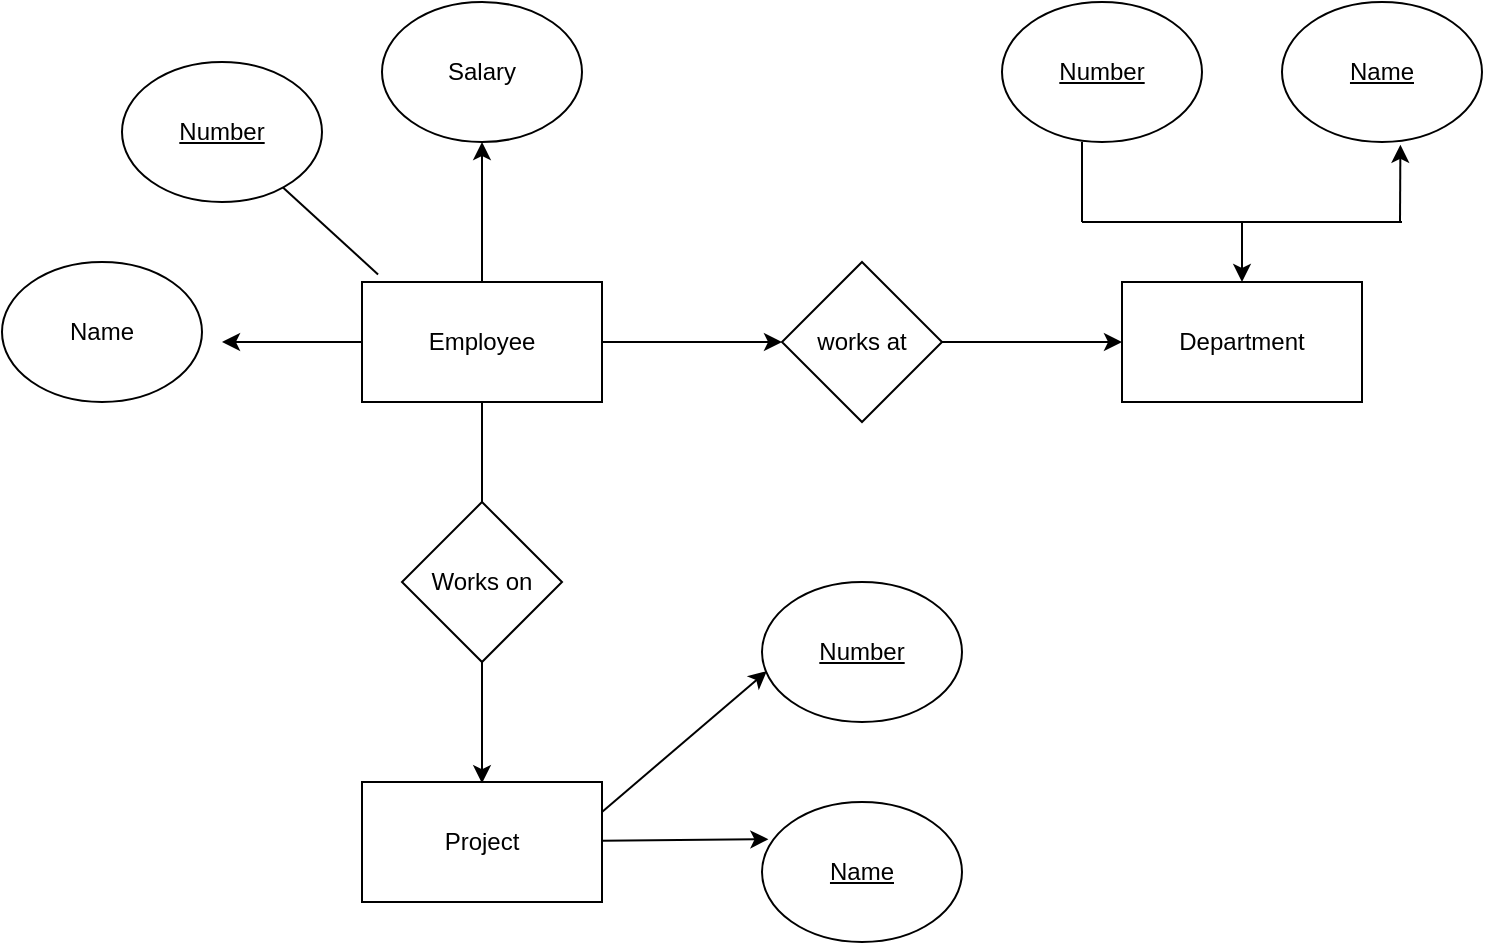 <mxfile version="15.2.9" type="device"><diagram id="AVAlv_aQXB1RJgBAy8sY" name="Page-1"><mxGraphModel dx="1038" dy="579" grid="1" gridSize="10" guides="1" tooltips="1" connect="1" arrows="1" fold="1" page="1" pageScale="1" pageWidth="850" pageHeight="1100" math="0" shadow="0"><root><mxCell id="0"/><mxCell id="1" parent="0"/><mxCell id="WC2SKWBKBDZiagtrcrUG-1" value="Employee" style="rounded=0;whiteSpace=wrap;html=1;" vertex="1" parent="1"><mxGeometry x="210" y="270" width="120" height="60" as="geometry"/></mxCell><mxCell id="WC2SKWBKBDZiagtrcrUG-2" value="&lt;u&gt;Number&lt;/u&gt;" style="ellipse;whiteSpace=wrap;html=1;" vertex="1" parent="1"><mxGeometry x="90" y="160" width="100" height="70" as="geometry"/></mxCell><mxCell id="WC2SKWBKBDZiagtrcrUG-3" value="Name" style="ellipse;whiteSpace=wrap;html=1;" vertex="1" parent="1"><mxGeometry x="30" y="260" width="100" height="70" as="geometry"/></mxCell><mxCell id="WC2SKWBKBDZiagtrcrUG-4" value="Salary" style="ellipse;whiteSpace=wrap;html=1;" vertex="1" parent="1"><mxGeometry x="220" y="130" width="100" height="70" as="geometry"/></mxCell><mxCell id="WC2SKWBKBDZiagtrcrUG-5" value="Works on" style="rhombus;whiteSpace=wrap;html=1;" vertex="1" parent="1"><mxGeometry x="230" y="380" width="80" height="80" as="geometry"/></mxCell><mxCell id="WC2SKWBKBDZiagtrcrUG-6" value="works at" style="rhombus;whiteSpace=wrap;html=1;" vertex="1" parent="1"><mxGeometry x="420" y="260" width="80" height="80" as="geometry"/></mxCell><mxCell id="WC2SKWBKBDZiagtrcrUG-7" value="Department" style="rounded=0;whiteSpace=wrap;html=1;" vertex="1" parent="1"><mxGeometry x="590" y="270" width="120" height="60" as="geometry"/></mxCell><mxCell id="WC2SKWBKBDZiagtrcrUG-8" value="&lt;u&gt;Number&lt;/u&gt;" style="ellipse;whiteSpace=wrap;html=1;" vertex="1" parent="1"><mxGeometry x="530" y="130" width="100" height="70" as="geometry"/></mxCell><mxCell id="WC2SKWBKBDZiagtrcrUG-9" value="&lt;u&gt;Name&lt;/u&gt;" style="ellipse;whiteSpace=wrap;html=1;" vertex="1" parent="1"><mxGeometry x="670" y="130" width="100" height="70" as="geometry"/></mxCell><mxCell id="WC2SKWBKBDZiagtrcrUG-10" value="&lt;u&gt;Number&lt;/u&gt;" style="ellipse;whiteSpace=wrap;html=1;" vertex="1" parent="1"><mxGeometry x="410" y="420" width="100" height="70" as="geometry"/></mxCell><mxCell id="WC2SKWBKBDZiagtrcrUG-11" value="&lt;u&gt;Name&lt;/u&gt;" style="ellipse;whiteSpace=wrap;html=1;" vertex="1" parent="1"><mxGeometry x="410" y="530" width="100" height="70" as="geometry"/></mxCell><mxCell id="WC2SKWBKBDZiagtrcrUG-12" value="" style="endArrow=classic;html=1;entryX=0.5;entryY=1;entryDx=0;entryDy=0;" edge="1" parent="1" target="WC2SKWBKBDZiagtrcrUG-4"><mxGeometry width="50" height="50" relative="1" as="geometry"><mxPoint x="270" y="270" as="sourcePoint"/><mxPoint x="278" y="210" as="targetPoint"/></mxGeometry></mxCell><mxCell id="WC2SKWBKBDZiagtrcrUG-14" value="" style="endArrow=none;html=1;entryX=0.067;entryY=-0.063;entryDx=0;entryDy=0;entryPerimeter=0;" edge="1" parent="1" source="WC2SKWBKBDZiagtrcrUG-2" target="WC2SKWBKBDZiagtrcrUG-1"><mxGeometry width="50" height="50" relative="1" as="geometry"><mxPoint x="150" y="290" as="sourcePoint"/><mxPoint x="200" y="240" as="targetPoint"/></mxGeometry></mxCell><mxCell id="WC2SKWBKBDZiagtrcrUG-15" value="" style="endArrow=classic;html=1;" edge="1" parent="1" source="WC2SKWBKBDZiagtrcrUG-1"><mxGeometry width="50" height="50" relative="1" as="geometry"><mxPoint x="140" y="330" as="sourcePoint"/><mxPoint x="140" y="300" as="targetPoint"/></mxGeometry></mxCell><mxCell id="WC2SKWBKBDZiagtrcrUG-16" value="" style="endArrow=none;html=1;entryX=0.5;entryY=1;entryDx=0;entryDy=0;exitX=0.5;exitY=0;exitDx=0;exitDy=0;" edge="1" parent="1" source="WC2SKWBKBDZiagtrcrUG-5" target="WC2SKWBKBDZiagtrcrUG-1"><mxGeometry width="50" height="50" relative="1" as="geometry"><mxPoint x="250" y="400" as="sourcePoint"/><mxPoint x="300" y="350" as="targetPoint"/></mxGeometry></mxCell><mxCell id="WC2SKWBKBDZiagtrcrUG-17" value="Project" style="rounded=0;whiteSpace=wrap;html=1;" vertex="1" parent="1"><mxGeometry x="210" y="520" width="120" height="60" as="geometry"/></mxCell><mxCell id="WC2SKWBKBDZiagtrcrUG-18" value="" style="endArrow=classic;html=1;exitX=0.5;exitY=1;exitDx=0;exitDy=0;" edge="1" parent="1" source="WC2SKWBKBDZiagtrcrUG-5"><mxGeometry width="50" height="50" relative="1" as="geometry"><mxPoint x="240" y="510" as="sourcePoint"/><mxPoint x="270" y="520.6" as="targetPoint"/></mxGeometry></mxCell><mxCell id="WC2SKWBKBDZiagtrcrUG-20" value="" style="endArrow=classic;html=1;entryX=0;entryY=0.5;entryDx=0;entryDy=0;exitX=1;exitY=0.5;exitDx=0;exitDy=0;" edge="1" parent="1" source="WC2SKWBKBDZiagtrcrUG-6" target="WC2SKWBKBDZiagtrcrUG-7"><mxGeometry width="50" height="50" relative="1" as="geometry"><mxPoint x="520" y="330" as="sourcePoint"/><mxPoint x="570" y="280" as="targetPoint"/></mxGeometry></mxCell><mxCell id="WC2SKWBKBDZiagtrcrUG-22" value="" style="endArrow=classic;html=1;exitX=1;exitY=0.25;exitDx=0;exitDy=0;entryX=0.024;entryY=0.637;entryDx=0;entryDy=0;entryPerimeter=0;" edge="1" parent="1" source="WC2SKWBKBDZiagtrcrUG-17" target="WC2SKWBKBDZiagtrcrUG-10"><mxGeometry width="50" height="50" relative="1" as="geometry"><mxPoint x="350" y="530" as="sourcePoint"/><mxPoint x="400" y="480" as="targetPoint"/></mxGeometry></mxCell><mxCell id="WC2SKWBKBDZiagtrcrUG-23" value="" style="endArrow=classic;html=1;entryX=0.032;entryY=0.266;entryDx=0;entryDy=0;entryPerimeter=0;" edge="1" parent="1" source="WC2SKWBKBDZiagtrcrUG-17" target="WC2SKWBKBDZiagtrcrUG-11"><mxGeometry width="50" height="50" relative="1" as="geometry"><mxPoint x="330" y="600" as="sourcePoint"/><mxPoint x="400.711" y="550" as="targetPoint"/></mxGeometry></mxCell><mxCell id="WC2SKWBKBDZiagtrcrUG-25" value="" style="endArrow=classic;html=1;entryX=0.5;entryY=0;entryDx=0;entryDy=0;" edge="1" parent="1" target="WC2SKWBKBDZiagtrcrUG-7"><mxGeometry width="50" height="50" relative="1" as="geometry"><mxPoint x="650" y="240" as="sourcePoint"/><mxPoint x="680" y="250" as="targetPoint"/></mxGeometry></mxCell><mxCell id="WC2SKWBKBDZiagtrcrUG-27" value="" style="endArrow=none;html=1;" edge="1" parent="1"><mxGeometry width="50" height="50" relative="1" as="geometry"><mxPoint x="570" y="240" as="sourcePoint"/><mxPoint x="730" y="240" as="targetPoint"/></mxGeometry></mxCell><mxCell id="WC2SKWBKBDZiagtrcrUG-31" value="" style="endArrow=none;html=1;" edge="1" parent="1"><mxGeometry width="50" height="50" relative="1" as="geometry"><mxPoint x="570" y="240" as="sourcePoint"/><mxPoint x="570" y="200" as="targetPoint"/></mxGeometry></mxCell><mxCell id="WC2SKWBKBDZiagtrcrUG-32" value="" style="endArrow=classic;html=1;entryX=0.592;entryY=1.02;entryDx=0;entryDy=0;entryPerimeter=0;" edge="1" parent="1" target="WC2SKWBKBDZiagtrcrUG-9"><mxGeometry width="50" height="50" relative="1" as="geometry"><mxPoint x="729" y="240" as="sourcePoint"/><mxPoint x="750" y="200" as="targetPoint"/></mxGeometry></mxCell><mxCell id="WC2SKWBKBDZiagtrcrUG-33" value="" style="endArrow=classic;html=1;entryX=0;entryY=0.5;entryDx=0;entryDy=0;exitX=1;exitY=0.5;exitDx=0;exitDy=0;" edge="1" parent="1" source="WC2SKWBKBDZiagtrcrUG-1" target="WC2SKWBKBDZiagtrcrUG-6"><mxGeometry width="50" height="50" relative="1" as="geometry"><mxPoint x="330" y="320" as="sourcePoint"/><mxPoint x="380" y="270" as="targetPoint"/></mxGeometry></mxCell></root></mxGraphModel></diagram></mxfile>